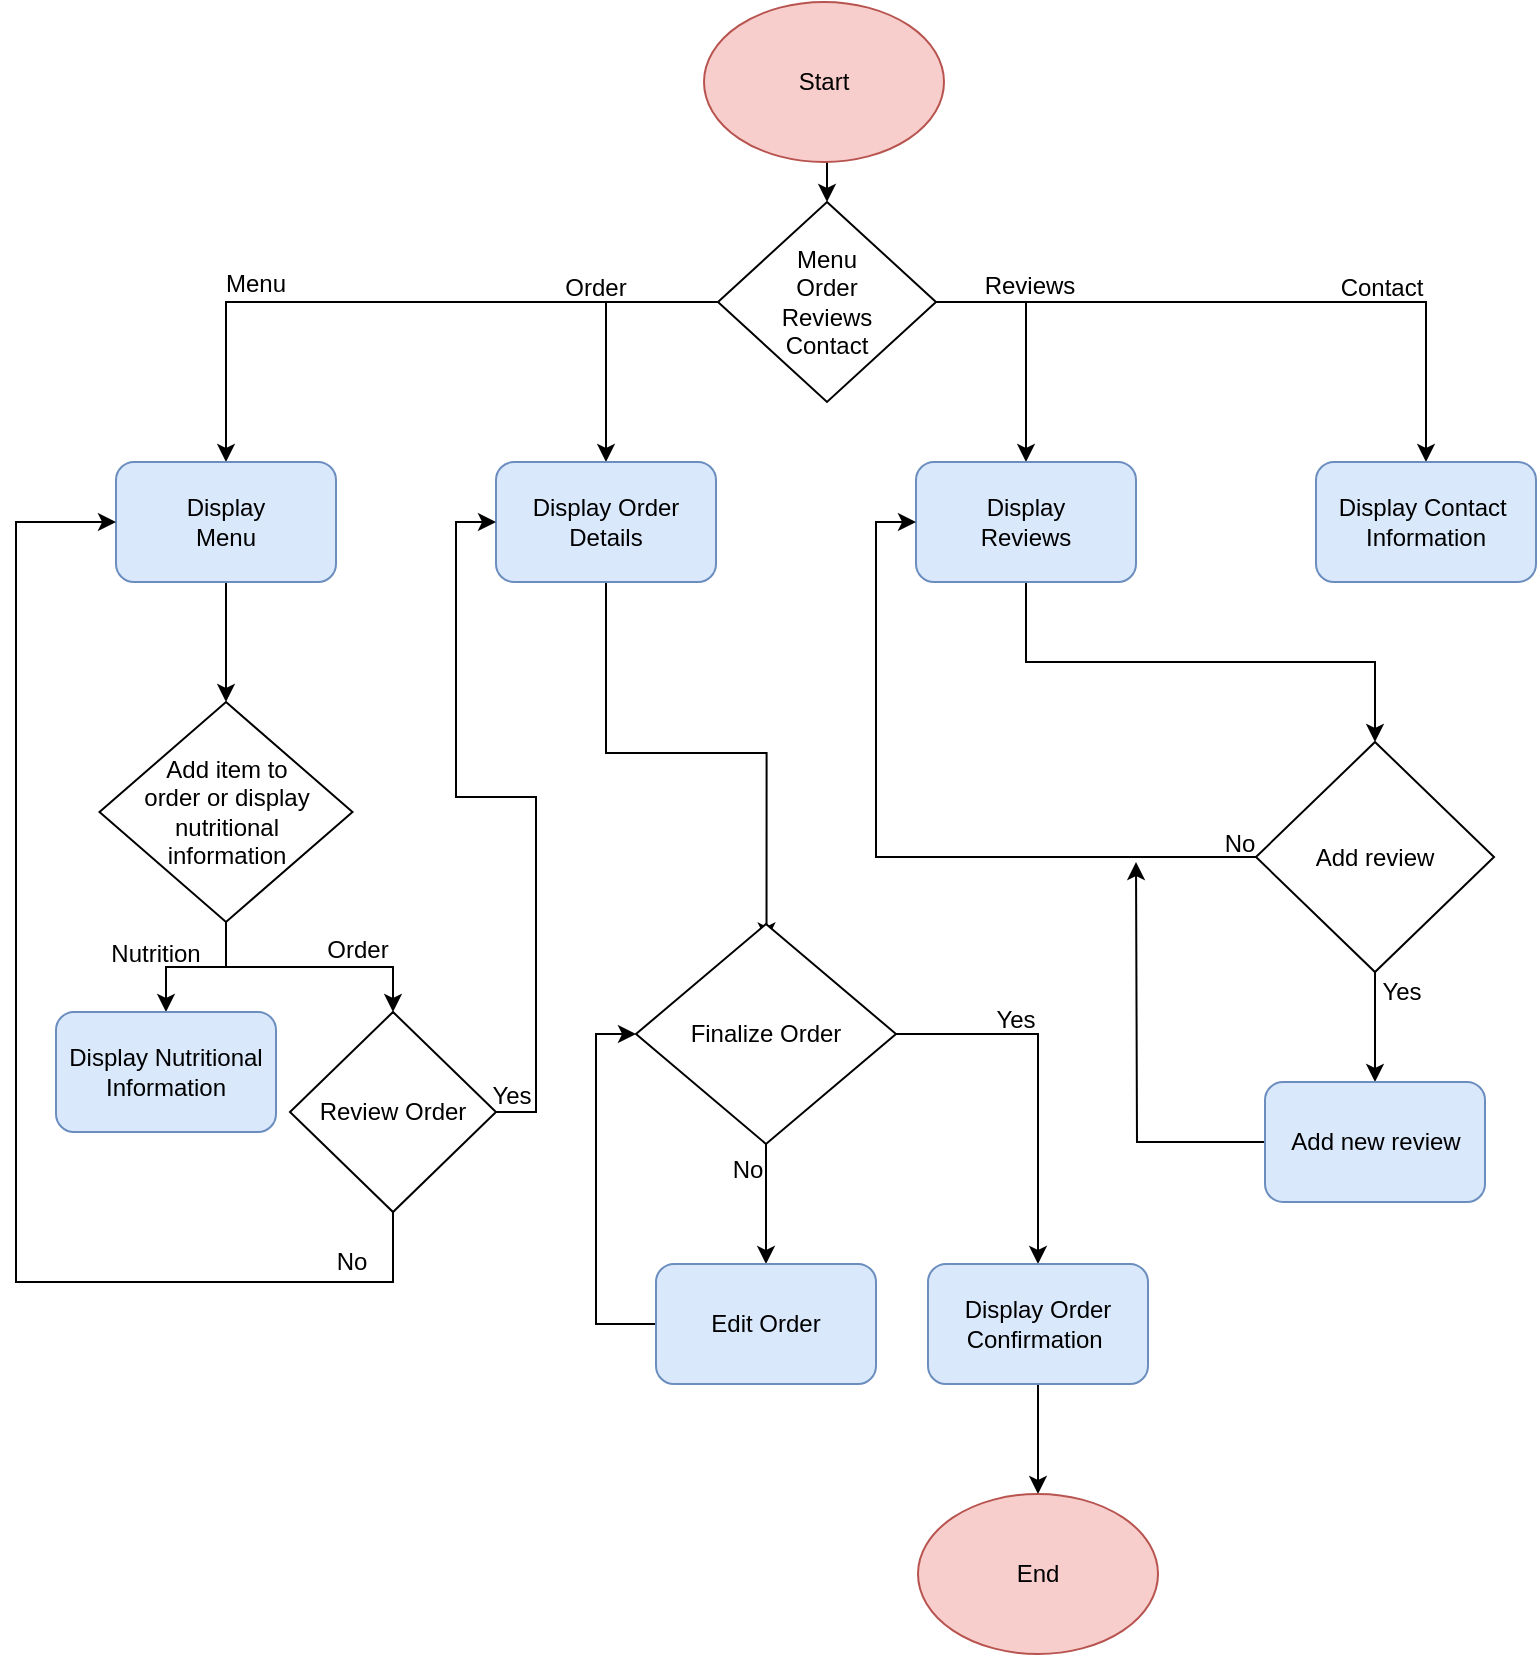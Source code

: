 <mxfile version="20.0.4" type="github">
  <diagram id="C5RBs43oDa-KdzZeNtuy" name="Page-1">
    <mxGraphModel dx="1209" dy="1798" grid="1" gridSize="10" guides="1" tooltips="1" connect="1" arrows="1" fold="1" page="1" pageScale="1" pageWidth="827" pageHeight="1169" math="0" shadow="0">
      <root>
        <mxCell id="WIyWlLk6GJQsqaUBKTNV-0" />
        <mxCell id="WIyWlLk6GJQsqaUBKTNV-1" parent="WIyWlLk6GJQsqaUBKTNV-0" />
        <mxCell id="IKsz1c_bPwegAjEKbgQd-44" style="edgeStyle=orthogonalEdgeStyle;rounded=0;orthogonalLoop=1;jettySize=auto;html=1;exitX=0.5;exitY=1;exitDx=0;exitDy=0;entryX=0.5;entryY=0;entryDx=0;entryDy=0;" edge="1" parent="WIyWlLk6GJQsqaUBKTNV-1" source="IKsz1c_bPwegAjEKbgQd-21" target="IKsz1c_bPwegAjEKbgQd-22">
          <mxGeometry relative="1" as="geometry" />
        </mxCell>
        <mxCell id="IKsz1c_bPwegAjEKbgQd-21" value="Start" style="ellipse;whiteSpace=wrap;html=1;fillColor=#f8cecc;strokeColor=#b85450;" vertex="1" parent="WIyWlLk6GJQsqaUBKTNV-1">
          <mxGeometry x="354" y="-1140" width="120" height="80" as="geometry" />
        </mxCell>
        <mxCell id="IKsz1c_bPwegAjEKbgQd-45" style="edgeStyle=orthogonalEdgeStyle;rounded=0;orthogonalLoop=1;jettySize=auto;html=1;exitX=0;exitY=0.5;exitDx=0;exitDy=0;" edge="1" parent="WIyWlLk6GJQsqaUBKTNV-1" source="IKsz1c_bPwegAjEKbgQd-22" target="IKsz1c_bPwegAjEKbgQd-23">
          <mxGeometry relative="1" as="geometry" />
        </mxCell>
        <mxCell id="IKsz1c_bPwegAjEKbgQd-46" style="edgeStyle=orthogonalEdgeStyle;rounded=0;orthogonalLoop=1;jettySize=auto;html=1;exitX=0;exitY=0.5;exitDx=0;exitDy=0;" edge="1" parent="WIyWlLk6GJQsqaUBKTNV-1" source="IKsz1c_bPwegAjEKbgQd-22" target="IKsz1c_bPwegAjEKbgQd-24">
          <mxGeometry relative="1" as="geometry" />
        </mxCell>
        <mxCell id="IKsz1c_bPwegAjEKbgQd-47" style="edgeStyle=orthogonalEdgeStyle;rounded=0;orthogonalLoop=1;jettySize=auto;html=1;exitX=1;exitY=0.5;exitDx=0;exitDy=0;" edge="1" parent="WIyWlLk6GJQsqaUBKTNV-1" source="IKsz1c_bPwegAjEKbgQd-22" target="IKsz1c_bPwegAjEKbgQd-25">
          <mxGeometry relative="1" as="geometry" />
        </mxCell>
        <mxCell id="IKsz1c_bPwegAjEKbgQd-48" style="edgeStyle=orthogonalEdgeStyle;rounded=0;orthogonalLoop=1;jettySize=auto;html=1;exitX=1;exitY=0.5;exitDx=0;exitDy=0;" edge="1" parent="WIyWlLk6GJQsqaUBKTNV-1" source="IKsz1c_bPwegAjEKbgQd-22" target="IKsz1c_bPwegAjEKbgQd-26">
          <mxGeometry relative="1" as="geometry" />
        </mxCell>
        <mxCell id="IKsz1c_bPwegAjEKbgQd-22" value="Menu&lt;br&gt;Order&lt;br&gt;Reviews&lt;br&gt;Contact" style="rhombus;whiteSpace=wrap;html=1;" vertex="1" parent="WIyWlLk6GJQsqaUBKTNV-1">
          <mxGeometry x="361" y="-1040" width="109" height="100" as="geometry" />
        </mxCell>
        <mxCell id="IKsz1c_bPwegAjEKbgQd-49" style="edgeStyle=orthogonalEdgeStyle;rounded=0;orthogonalLoop=1;jettySize=auto;html=1;exitX=0.5;exitY=1;exitDx=0;exitDy=0;entryX=0.5;entryY=0;entryDx=0;entryDy=0;" edge="1" parent="WIyWlLk6GJQsqaUBKTNV-1" source="IKsz1c_bPwegAjEKbgQd-23" target="IKsz1c_bPwegAjEKbgQd-28">
          <mxGeometry relative="1" as="geometry" />
        </mxCell>
        <mxCell id="IKsz1c_bPwegAjEKbgQd-23" value="Display&lt;br&gt;Menu" style="rounded=1;whiteSpace=wrap;html=1;fillColor=#dae8fc;strokeColor=#6c8ebf;" vertex="1" parent="WIyWlLk6GJQsqaUBKTNV-1">
          <mxGeometry x="60" y="-910" width="110" height="60" as="geometry" />
        </mxCell>
        <mxCell id="IKsz1c_bPwegAjEKbgQd-58" style="edgeStyle=orthogonalEdgeStyle;rounded=0;orthogonalLoop=1;jettySize=auto;html=1;exitX=0.5;exitY=1;exitDx=0;exitDy=0;entryX=0.502;entryY=0.075;entryDx=0;entryDy=0;entryPerimeter=0;" edge="1" parent="WIyWlLk6GJQsqaUBKTNV-1" source="IKsz1c_bPwegAjEKbgQd-24" target="IKsz1c_bPwegAjEKbgQd-33">
          <mxGeometry relative="1" as="geometry">
            <mxPoint x="390" y="-750" as="targetPoint" />
          </mxGeometry>
        </mxCell>
        <mxCell id="IKsz1c_bPwegAjEKbgQd-24" value="Display Order&lt;br&gt;Details" style="rounded=1;whiteSpace=wrap;html=1;fillColor=#dae8fc;strokeColor=#6c8ebf;" vertex="1" parent="WIyWlLk6GJQsqaUBKTNV-1">
          <mxGeometry x="250" y="-910" width="110" height="60" as="geometry" />
        </mxCell>
        <mxCell id="IKsz1c_bPwegAjEKbgQd-63" style="edgeStyle=orthogonalEdgeStyle;rounded=0;orthogonalLoop=1;jettySize=auto;html=1;exitX=0.5;exitY=1;exitDx=0;exitDy=0;entryX=0.5;entryY=0;entryDx=0;entryDy=0;" edge="1" parent="WIyWlLk6GJQsqaUBKTNV-1" source="IKsz1c_bPwegAjEKbgQd-25" target="IKsz1c_bPwegAjEKbgQd-38">
          <mxGeometry relative="1" as="geometry" />
        </mxCell>
        <mxCell id="IKsz1c_bPwegAjEKbgQd-25" value="Display&lt;br&gt;Reviews" style="rounded=1;whiteSpace=wrap;html=1;fillColor=#dae8fc;strokeColor=#6c8ebf;" vertex="1" parent="WIyWlLk6GJQsqaUBKTNV-1">
          <mxGeometry x="460" y="-910" width="110" height="60" as="geometry" />
        </mxCell>
        <mxCell id="IKsz1c_bPwegAjEKbgQd-26" value="Display Contact&amp;nbsp;&lt;br&gt;Information" style="rounded=1;whiteSpace=wrap;html=1;fillColor=#dae8fc;strokeColor=#6c8ebf;" vertex="1" parent="WIyWlLk6GJQsqaUBKTNV-1">
          <mxGeometry x="660" y="-910" width="110" height="60" as="geometry" />
        </mxCell>
        <mxCell id="IKsz1c_bPwegAjEKbgQd-50" style="edgeStyle=orthogonalEdgeStyle;rounded=0;orthogonalLoop=1;jettySize=auto;html=1;exitX=0.5;exitY=1;exitDx=0;exitDy=0;" edge="1" parent="WIyWlLk6GJQsqaUBKTNV-1" source="IKsz1c_bPwegAjEKbgQd-28" target="IKsz1c_bPwegAjEKbgQd-31">
          <mxGeometry relative="1" as="geometry" />
        </mxCell>
        <mxCell id="IKsz1c_bPwegAjEKbgQd-51" style="edgeStyle=orthogonalEdgeStyle;rounded=0;orthogonalLoop=1;jettySize=auto;html=1;exitX=0.5;exitY=1;exitDx=0;exitDy=0;entryX=0.5;entryY=0;entryDx=0;entryDy=0;" edge="1" parent="WIyWlLk6GJQsqaUBKTNV-1" source="IKsz1c_bPwegAjEKbgQd-28" target="IKsz1c_bPwegAjEKbgQd-41">
          <mxGeometry relative="1" as="geometry" />
        </mxCell>
        <mxCell id="IKsz1c_bPwegAjEKbgQd-28" value="Add item to &lt;br&gt;order or display nutritional &lt;br&gt;information" style="rhombus;whiteSpace=wrap;html=1;" vertex="1" parent="WIyWlLk6GJQsqaUBKTNV-1">
          <mxGeometry x="51.75" y="-790" width="126.5" height="110" as="geometry" />
        </mxCell>
        <mxCell id="IKsz1c_bPwegAjEKbgQd-31" value="Display Nutritional Information" style="rounded=1;whiteSpace=wrap;html=1;fillColor=#dae8fc;strokeColor=#6c8ebf;" vertex="1" parent="WIyWlLk6GJQsqaUBKTNV-1">
          <mxGeometry x="30" y="-635" width="110" height="60" as="geometry" />
        </mxCell>
        <mxCell id="IKsz1c_bPwegAjEKbgQd-59" style="edgeStyle=orthogonalEdgeStyle;rounded=0;orthogonalLoop=1;jettySize=auto;html=1;exitX=0.5;exitY=1;exitDx=0;exitDy=0;" edge="1" parent="WIyWlLk6GJQsqaUBKTNV-1" source="IKsz1c_bPwegAjEKbgQd-33" target="IKsz1c_bPwegAjEKbgQd-57">
          <mxGeometry relative="1" as="geometry" />
        </mxCell>
        <mxCell id="IKsz1c_bPwegAjEKbgQd-61" style="edgeStyle=orthogonalEdgeStyle;rounded=0;orthogonalLoop=1;jettySize=auto;html=1;exitX=1;exitY=0.5;exitDx=0;exitDy=0;" edge="1" parent="WIyWlLk6GJQsqaUBKTNV-1" source="IKsz1c_bPwegAjEKbgQd-33" target="IKsz1c_bPwegAjEKbgQd-37">
          <mxGeometry relative="1" as="geometry" />
        </mxCell>
        <mxCell id="IKsz1c_bPwegAjEKbgQd-33" value="Finalize Order" style="rhombus;whiteSpace=wrap;html=1;" vertex="1" parent="WIyWlLk6GJQsqaUBKTNV-1">
          <mxGeometry x="320" y="-679" width="130" height="110" as="geometry" />
        </mxCell>
        <mxCell id="IKsz1c_bPwegAjEKbgQd-62" style="edgeStyle=orthogonalEdgeStyle;rounded=0;orthogonalLoop=1;jettySize=auto;html=1;exitX=0.5;exitY=1;exitDx=0;exitDy=0;" edge="1" parent="WIyWlLk6GJQsqaUBKTNV-1" source="IKsz1c_bPwegAjEKbgQd-37" target="IKsz1c_bPwegAjEKbgQd-40">
          <mxGeometry relative="1" as="geometry" />
        </mxCell>
        <mxCell id="IKsz1c_bPwegAjEKbgQd-37" value="Display Order Confirmation&amp;nbsp;" style="rounded=1;whiteSpace=wrap;html=1;fillColor=#dae8fc;strokeColor=#6c8ebf;" vertex="1" parent="WIyWlLk6GJQsqaUBKTNV-1">
          <mxGeometry x="466" y="-509" width="110" height="60" as="geometry" />
        </mxCell>
        <mxCell id="IKsz1c_bPwegAjEKbgQd-64" style="edgeStyle=orthogonalEdgeStyle;rounded=0;orthogonalLoop=1;jettySize=auto;html=1;exitX=0;exitY=0.5;exitDx=0;exitDy=0;entryX=0;entryY=0.5;entryDx=0;entryDy=0;" edge="1" parent="WIyWlLk6GJQsqaUBKTNV-1" source="IKsz1c_bPwegAjEKbgQd-38" target="IKsz1c_bPwegAjEKbgQd-25">
          <mxGeometry relative="1" as="geometry" />
        </mxCell>
        <mxCell id="IKsz1c_bPwegAjEKbgQd-65" style="edgeStyle=orthogonalEdgeStyle;rounded=0;orthogonalLoop=1;jettySize=auto;html=1;exitX=0.5;exitY=1;exitDx=0;exitDy=0;" edge="1" parent="WIyWlLk6GJQsqaUBKTNV-1" source="IKsz1c_bPwegAjEKbgQd-38" target="IKsz1c_bPwegAjEKbgQd-39">
          <mxGeometry relative="1" as="geometry" />
        </mxCell>
        <mxCell id="IKsz1c_bPwegAjEKbgQd-38" value="Add review" style="rhombus;whiteSpace=wrap;html=1;" vertex="1" parent="WIyWlLk6GJQsqaUBKTNV-1">
          <mxGeometry x="630" y="-770" width="119" height="115" as="geometry" />
        </mxCell>
        <mxCell id="IKsz1c_bPwegAjEKbgQd-87" style="edgeStyle=orthogonalEdgeStyle;rounded=0;orthogonalLoop=1;jettySize=auto;html=1;exitX=0;exitY=0.5;exitDx=0;exitDy=0;" edge="1" parent="WIyWlLk6GJQsqaUBKTNV-1" source="IKsz1c_bPwegAjEKbgQd-39">
          <mxGeometry relative="1" as="geometry">
            <mxPoint x="570" y="-710" as="targetPoint" />
          </mxGeometry>
        </mxCell>
        <mxCell id="IKsz1c_bPwegAjEKbgQd-39" value="Add new review" style="rounded=1;whiteSpace=wrap;html=1;fillColor=#dae8fc;strokeColor=#6c8ebf;" vertex="1" parent="WIyWlLk6GJQsqaUBKTNV-1">
          <mxGeometry x="634.5" y="-600" width="110" height="60" as="geometry" />
        </mxCell>
        <mxCell id="IKsz1c_bPwegAjEKbgQd-40" value="End" style="ellipse;whiteSpace=wrap;html=1;fillColor=#f8cecc;strokeColor=#b85450;" vertex="1" parent="WIyWlLk6GJQsqaUBKTNV-1">
          <mxGeometry x="461" y="-394" width="120" height="80" as="geometry" />
        </mxCell>
        <mxCell id="IKsz1c_bPwegAjEKbgQd-52" style="edgeStyle=orthogonalEdgeStyle;rounded=0;orthogonalLoop=1;jettySize=auto;html=1;exitX=1;exitY=0.5;exitDx=0;exitDy=0;entryX=0;entryY=0.5;entryDx=0;entryDy=0;" edge="1" parent="WIyWlLk6GJQsqaUBKTNV-1" source="IKsz1c_bPwegAjEKbgQd-41" target="IKsz1c_bPwegAjEKbgQd-24">
          <mxGeometry relative="1" as="geometry" />
        </mxCell>
        <mxCell id="IKsz1c_bPwegAjEKbgQd-67" style="edgeStyle=orthogonalEdgeStyle;rounded=0;orthogonalLoop=1;jettySize=auto;html=1;exitX=0.5;exitY=1;exitDx=0;exitDy=0;entryX=0;entryY=0.5;entryDx=0;entryDy=0;" edge="1" parent="WIyWlLk6GJQsqaUBKTNV-1" source="IKsz1c_bPwegAjEKbgQd-41" target="IKsz1c_bPwegAjEKbgQd-23">
          <mxGeometry relative="1" as="geometry">
            <Array as="points">
              <mxPoint x="199" y="-500" />
              <mxPoint x="10" y="-500" />
              <mxPoint x="10" y="-880" />
            </Array>
          </mxGeometry>
        </mxCell>
        <mxCell id="IKsz1c_bPwegAjEKbgQd-41" value="Review Order" style="rhombus;whiteSpace=wrap;html=1;" vertex="1" parent="WIyWlLk6GJQsqaUBKTNV-1">
          <mxGeometry x="147" y="-635" width="103" height="100" as="geometry" />
        </mxCell>
        <mxCell id="IKsz1c_bPwegAjEKbgQd-60" style="edgeStyle=orthogonalEdgeStyle;rounded=0;orthogonalLoop=1;jettySize=auto;html=1;exitX=0;exitY=0.5;exitDx=0;exitDy=0;entryX=0;entryY=0.5;entryDx=0;entryDy=0;" edge="1" parent="WIyWlLk6GJQsqaUBKTNV-1" source="IKsz1c_bPwegAjEKbgQd-57" target="IKsz1c_bPwegAjEKbgQd-33">
          <mxGeometry relative="1" as="geometry" />
        </mxCell>
        <mxCell id="IKsz1c_bPwegAjEKbgQd-57" value="Edit Order" style="rounded=1;whiteSpace=wrap;html=1;fillColor=#dae8fc;strokeColor=#6c8ebf;" vertex="1" parent="WIyWlLk6GJQsqaUBKTNV-1">
          <mxGeometry x="330" y="-509" width="110" height="60" as="geometry" />
        </mxCell>
        <mxCell id="IKsz1c_bPwegAjEKbgQd-69" value="Order" style="text;html=1;strokeColor=none;fillColor=none;align=center;verticalAlign=middle;whiteSpace=wrap;rounded=0;" vertex="1" parent="WIyWlLk6GJQsqaUBKTNV-1">
          <mxGeometry x="151" y="-681" width="60" height="30" as="geometry" />
        </mxCell>
        <mxCell id="IKsz1c_bPwegAjEKbgQd-70" value="Nutrition" style="text;html=1;strokeColor=none;fillColor=none;align=center;verticalAlign=middle;whiteSpace=wrap;rounded=0;" vertex="1" parent="WIyWlLk6GJQsqaUBKTNV-1">
          <mxGeometry x="50" y="-679" width="60" height="30" as="geometry" />
        </mxCell>
        <mxCell id="IKsz1c_bPwegAjEKbgQd-73" value="Menu" style="text;html=1;strokeColor=none;fillColor=none;align=center;verticalAlign=middle;whiteSpace=wrap;rounded=0;" vertex="1" parent="WIyWlLk6GJQsqaUBKTNV-1">
          <mxGeometry x="100" y="-1014" width="60" height="30" as="geometry" />
        </mxCell>
        <mxCell id="IKsz1c_bPwegAjEKbgQd-76" value="Order" style="text;html=1;strokeColor=none;fillColor=none;align=center;verticalAlign=middle;whiteSpace=wrap;rounded=0;" vertex="1" parent="WIyWlLk6GJQsqaUBKTNV-1">
          <mxGeometry x="270" y="-1012" width="60" height="30" as="geometry" />
        </mxCell>
        <mxCell id="IKsz1c_bPwegAjEKbgQd-77" value="No" style="text;html=1;strokeColor=none;fillColor=none;align=center;verticalAlign=middle;whiteSpace=wrap;rounded=0;" vertex="1" parent="WIyWlLk6GJQsqaUBKTNV-1">
          <mxGeometry x="148" y="-525" width="60" height="30" as="geometry" />
        </mxCell>
        <mxCell id="IKsz1c_bPwegAjEKbgQd-80" value="Yes" style="text;html=1;strokeColor=none;fillColor=none;align=center;verticalAlign=middle;whiteSpace=wrap;rounded=0;" vertex="1" parent="WIyWlLk6GJQsqaUBKTNV-1">
          <mxGeometry x="228" y="-608" width="60" height="30" as="geometry" />
        </mxCell>
        <mxCell id="IKsz1c_bPwegAjEKbgQd-81" value="Reviews" style="text;html=1;strokeColor=none;fillColor=none;align=center;verticalAlign=middle;whiteSpace=wrap;rounded=0;" vertex="1" parent="WIyWlLk6GJQsqaUBKTNV-1">
          <mxGeometry x="487" y="-1013" width="60" height="30" as="geometry" />
        </mxCell>
        <mxCell id="IKsz1c_bPwegAjEKbgQd-82" value="Contact" style="text;html=1;strokeColor=none;fillColor=none;align=center;verticalAlign=middle;whiteSpace=wrap;rounded=0;" vertex="1" parent="WIyWlLk6GJQsqaUBKTNV-1">
          <mxGeometry x="662.5" y="-1012" width="60" height="30" as="geometry" />
        </mxCell>
        <mxCell id="IKsz1c_bPwegAjEKbgQd-83" value="No" style="text;html=1;strokeColor=none;fillColor=none;align=center;verticalAlign=middle;whiteSpace=wrap;rounded=0;" vertex="1" parent="WIyWlLk6GJQsqaUBKTNV-1">
          <mxGeometry x="346" y="-571" width="60" height="30" as="geometry" />
        </mxCell>
        <mxCell id="IKsz1c_bPwegAjEKbgQd-84" value="No" style="text;html=1;strokeColor=none;fillColor=none;align=center;verticalAlign=middle;whiteSpace=wrap;rounded=0;" vertex="1" parent="WIyWlLk6GJQsqaUBKTNV-1">
          <mxGeometry x="592" y="-734" width="60" height="30" as="geometry" />
        </mxCell>
        <mxCell id="IKsz1c_bPwegAjEKbgQd-85" value="Yes" style="text;html=1;strokeColor=none;fillColor=none;align=center;verticalAlign=middle;whiteSpace=wrap;rounded=0;" vertex="1" parent="WIyWlLk6GJQsqaUBKTNV-1">
          <mxGeometry x="673" y="-660" width="60" height="30" as="geometry" />
        </mxCell>
        <mxCell id="IKsz1c_bPwegAjEKbgQd-86" value="Yes" style="text;html=1;strokeColor=none;fillColor=none;align=center;verticalAlign=middle;whiteSpace=wrap;rounded=0;" vertex="1" parent="WIyWlLk6GJQsqaUBKTNV-1">
          <mxGeometry x="480" y="-646" width="60" height="30" as="geometry" />
        </mxCell>
      </root>
    </mxGraphModel>
  </diagram>
</mxfile>
